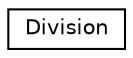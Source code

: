 digraph G
{
  edge [fontname="Helvetica",fontsize="10",labelfontname="Helvetica",labelfontsize="10"];
  node [fontname="Helvetica",fontsize="10",shape=record];
  rankdir="LR";
  Node1 [label="Division",height=0.2,width=0.4,color="black", fillcolor="white", style="filled",URL="$classDivision.html"];
}
